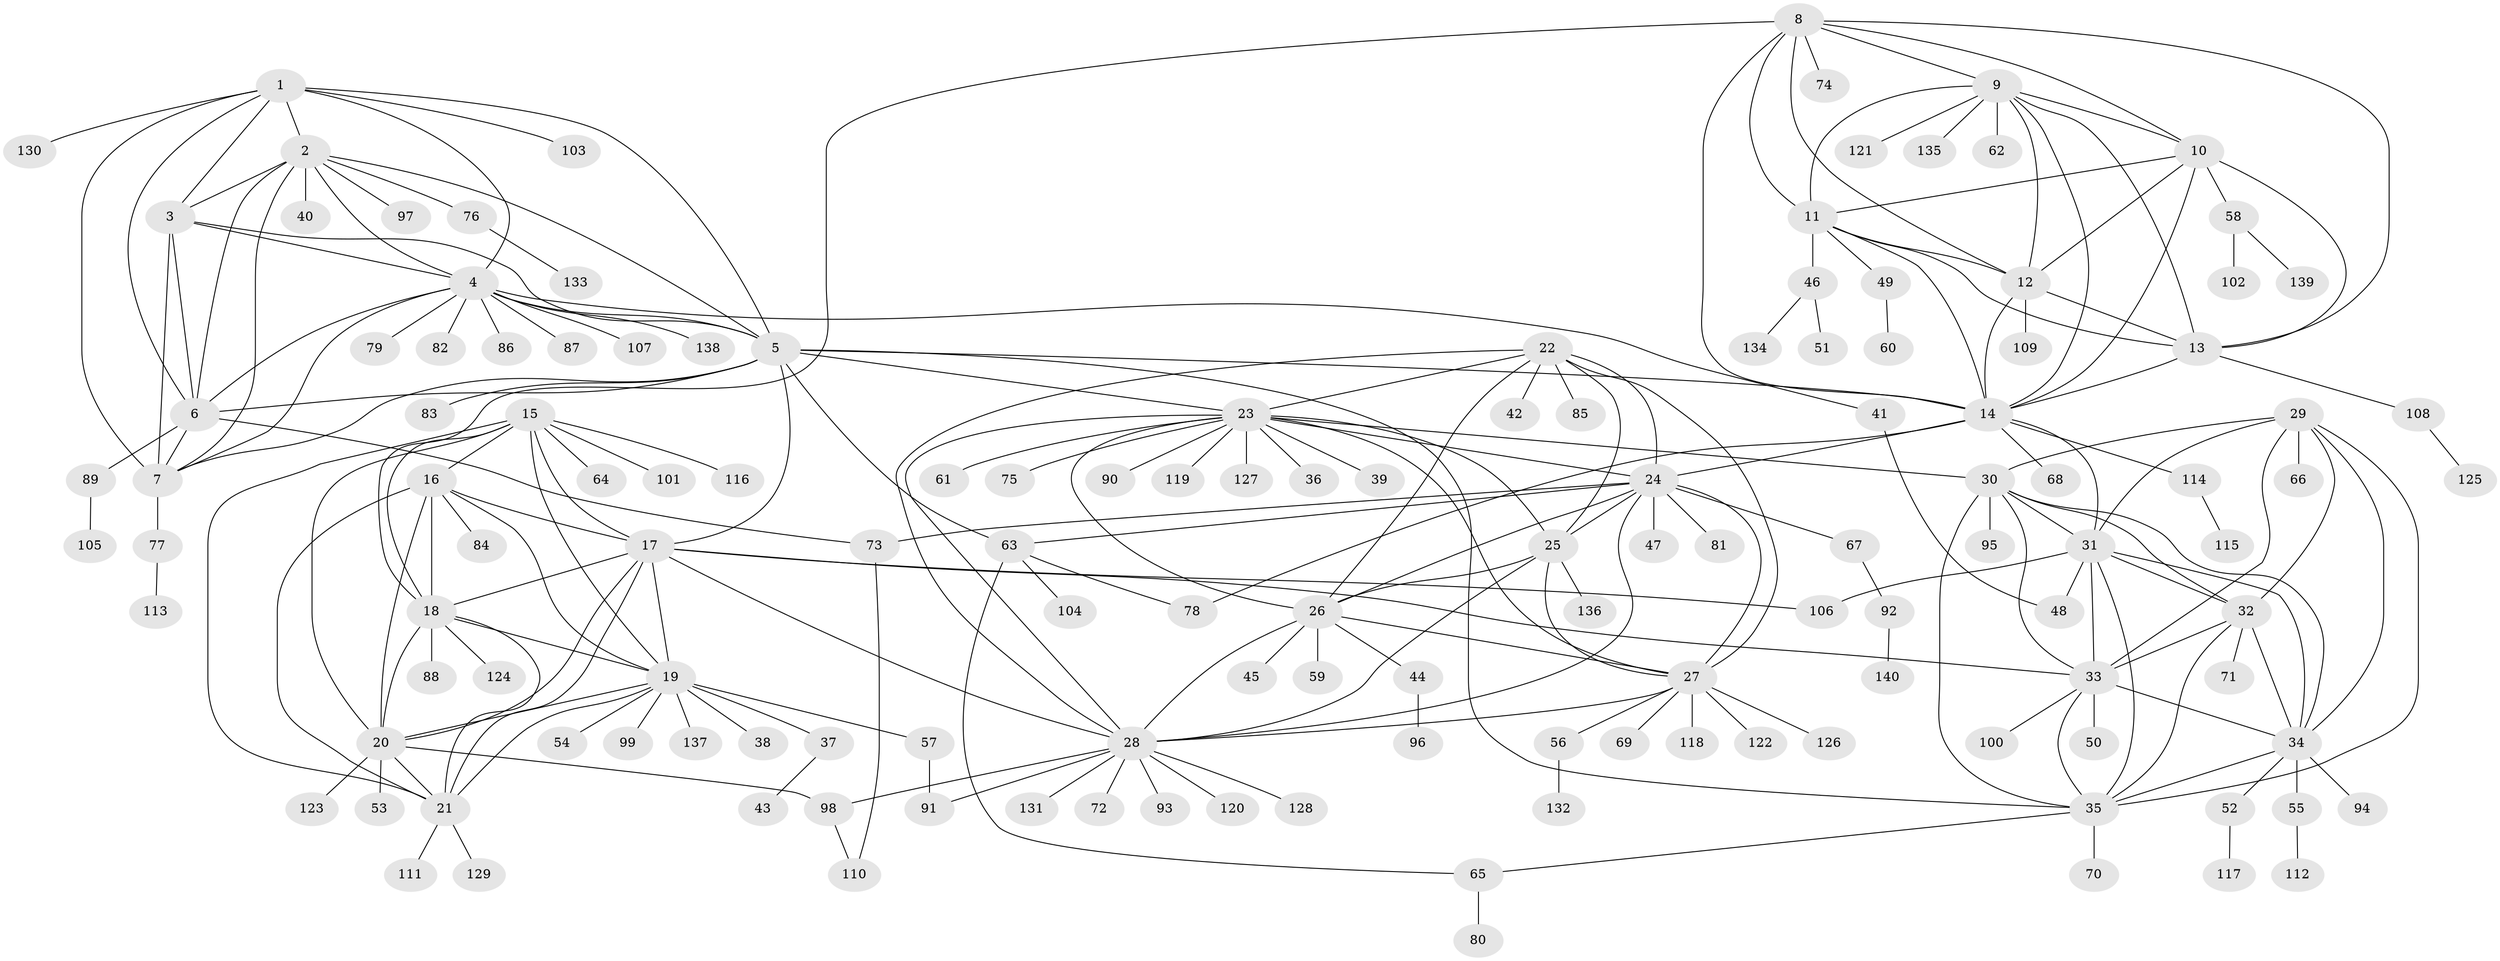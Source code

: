 // Generated by graph-tools (version 1.1) at 2025/02/03/09/25 03:02:38]
// undirected, 140 vertices, 229 edges
graph export_dot {
graph [start="1"]
  node [color=gray90,style=filled];
  1;
  2;
  3;
  4;
  5;
  6;
  7;
  8;
  9;
  10;
  11;
  12;
  13;
  14;
  15;
  16;
  17;
  18;
  19;
  20;
  21;
  22;
  23;
  24;
  25;
  26;
  27;
  28;
  29;
  30;
  31;
  32;
  33;
  34;
  35;
  36;
  37;
  38;
  39;
  40;
  41;
  42;
  43;
  44;
  45;
  46;
  47;
  48;
  49;
  50;
  51;
  52;
  53;
  54;
  55;
  56;
  57;
  58;
  59;
  60;
  61;
  62;
  63;
  64;
  65;
  66;
  67;
  68;
  69;
  70;
  71;
  72;
  73;
  74;
  75;
  76;
  77;
  78;
  79;
  80;
  81;
  82;
  83;
  84;
  85;
  86;
  87;
  88;
  89;
  90;
  91;
  92;
  93;
  94;
  95;
  96;
  97;
  98;
  99;
  100;
  101;
  102;
  103;
  104;
  105;
  106;
  107;
  108;
  109;
  110;
  111;
  112;
  113;
  114;
  115;
  116;
  117;
  118;
  119;
  120;
  121;
  122;
  123;
  124;
  125;
  126;
  127;
  128;
  129;
  130;
  131;
  132;
  133;
  134;
  135;
  136;
  137;
  138;
  139;
  140;
  1 -- 2;
  1 -- 3;
  1 -- 4;
  1 -- 5;
  1 -- 6;
  1 -- 7;
  1 -- 103;
  1 -- 130;
  2 -- 3;
  2 -- 4;
  2 -- 5;
  2 -- 6;
  2 -- 7;
  2 -- 40;
  2 -- 76;
  2 -- 97;
  3 -- 4;
  3 -- 5;
  3 -- 6;
  3 -- 7;
  4 -- 5;
  4 -- 6;
  4 -- 7;
  4 -- 41;
  4 -- 79;
  4 -- 82;
  4 -- 86;
  4 -- 87;
  4 -- 107;
  4 -- 138;
  5 -- 6;
  5 -- 7;
  5 -- 14;
  5 -- 17;
  5 -- 23;
  5 -- 35;
  5 -- 63;
  5 -- 83;
  6 -- 7;
  6 -- 73;
  6 -- 89;
  7 -- 77;
  8 -- 9;
  8 -- 10;
  8 -- 11;
  8 -- 12;
  8 -- 13;
  8 -- 14;
  8 -- 18;
  8 -- 74;
  9 -- 10;
  9 -- 11;
  9 -- 12;
  9 -- 13;
  9 -- 14;
  9 -- 62;
  9 -- 121;
  9 -- 135;
  10 -- 11;
  10 -- 12;
  10 -- 13;
  10 -- 14;
  10 -- 58;
  11 -- 12;
  11 -- 13;
  11 -- 14;
  11 -- 46;
  11 -- 49;
  12 -- 13;
  12 -- 14;
  12 -- 109;
  13 -- 14;
  13 -- 108;
  14 -- 24;
  14 -- 31;
  14 -- 68;
  14 -- 78;
  14 -- 114;
  15 -- 16;
  15 -- 17;
  15 -- 18;
  15 -- 19;
  15 -- 20;
  15 -- 21;
  15 -- 64;
  15 -- 101;
  15 -- 116;
  16 -- 17;
  16 -- 18;
  16 -- 19;
  16 -- 20;
  16 -- 21;
  16 -- 84;
  17 -- 18;
  17 -- 19;
  17 -- 20;
  17 -- 21;
  17 -- 28;
  17 -- 33;
  17 -- 106;
  18 -- 19;
  18 -- 20;
  18 -- 21;
  18 -- 88;
  18 -- 124;
  19 -- 20;
  19 -- 21;
  19 -- 37;
  19 -- 38;
  19 -- 54;
  19 -- 57;
  19 -- 99;
  19 -- 137;
  20 -- 21;
  20 -- 53;
  20 -- 98;
  20 -- 123;
  21 -- 111;
  21 -- 129;
  22 -- 23;
  22 -- 24;
  22 -- 25;
  22 -- 26;
  22 -- 27;
  22 -- 28;
  22 -- 42;
  22 -- 85;
  23 -- 24;
  23 -- 25;
  23 -- 26;
  23 -- 27;
  23 -- 28;
  23 -- 30;
  23 -- 36;
  23 -- 39;
  23 -- 61;
  23 -- 75;
  23 -- 90;
  23 -- 119;
  23 -- 127;
  24 -- 25;
  24 -- 26;
  24 -- 27;
  24 -- 28;
  24 -- 47;
  24 -- 63;
  24 -- 67;
  24 -- 73;
  24 -- 81;
  25 -- 26;
  25 -- 27;
  25 -- 28;
  25 -- 136;
  26 -- 27;
  26 -- 28;
  26 -- 44;
  26 -- 45;
  26 -- 59;
  27 -- 28;
  27 -- 56;
  27 -- 69;
  27 -- 118;
  27 -- 122;
  27 -- 126;
  28 -- 72;
  28 -- 91;
  28 -- 93;
  28 -- 98;
  28 -- 120;
  28 -- 128;
  28 -- 131;
  29 -- 30;
  29 -- 31;
  29 -- 32;
  29 -- 33;
  29 -- 34;
  29 -- 35;
  29 -- 66;
  30 -- 31;
  30 -- 32;
  30 -- 33;
  30 -- 34;
  30 -- 35;
  30 -- 95;
  31 -- 32;
  31 -- 33;
  31 -- 34;
  31 -- 35;
  31 -- 48;
  31 -- 106;
  32 -- 33;
  32 -- 34;
  32 -- 35;
  32 -- 71;
  33 -- 34;
  33 -- 35;
  33 -- 50;
  33 -- 100;
  34 -- 35;
  34 -- 52;
  34 -- 55;
  34 -- 94;
  35 -- 65;
  35 -- 70;
  37 -- 43;
  41 -- 48;
  44 -- 96;
  46 -- 51;
  46 -- 134;
  49 -- 60;
  52 -- 117;
  55 -- 112;
  56 -- 132;
  57 -- 91;
  58 -- 102;
  58 -- 139;
  63 -- 65;
  63 -- 78;
  63 -- 104;
  65 -- 80;
  67 -- 92;
  73 -- 110;
  76 -- 133;
  77 -- 113;
  89 -- 105;
  92 -- 140;
  98 -- 110;
  108 -- 125;
  114 -- 115;
}
